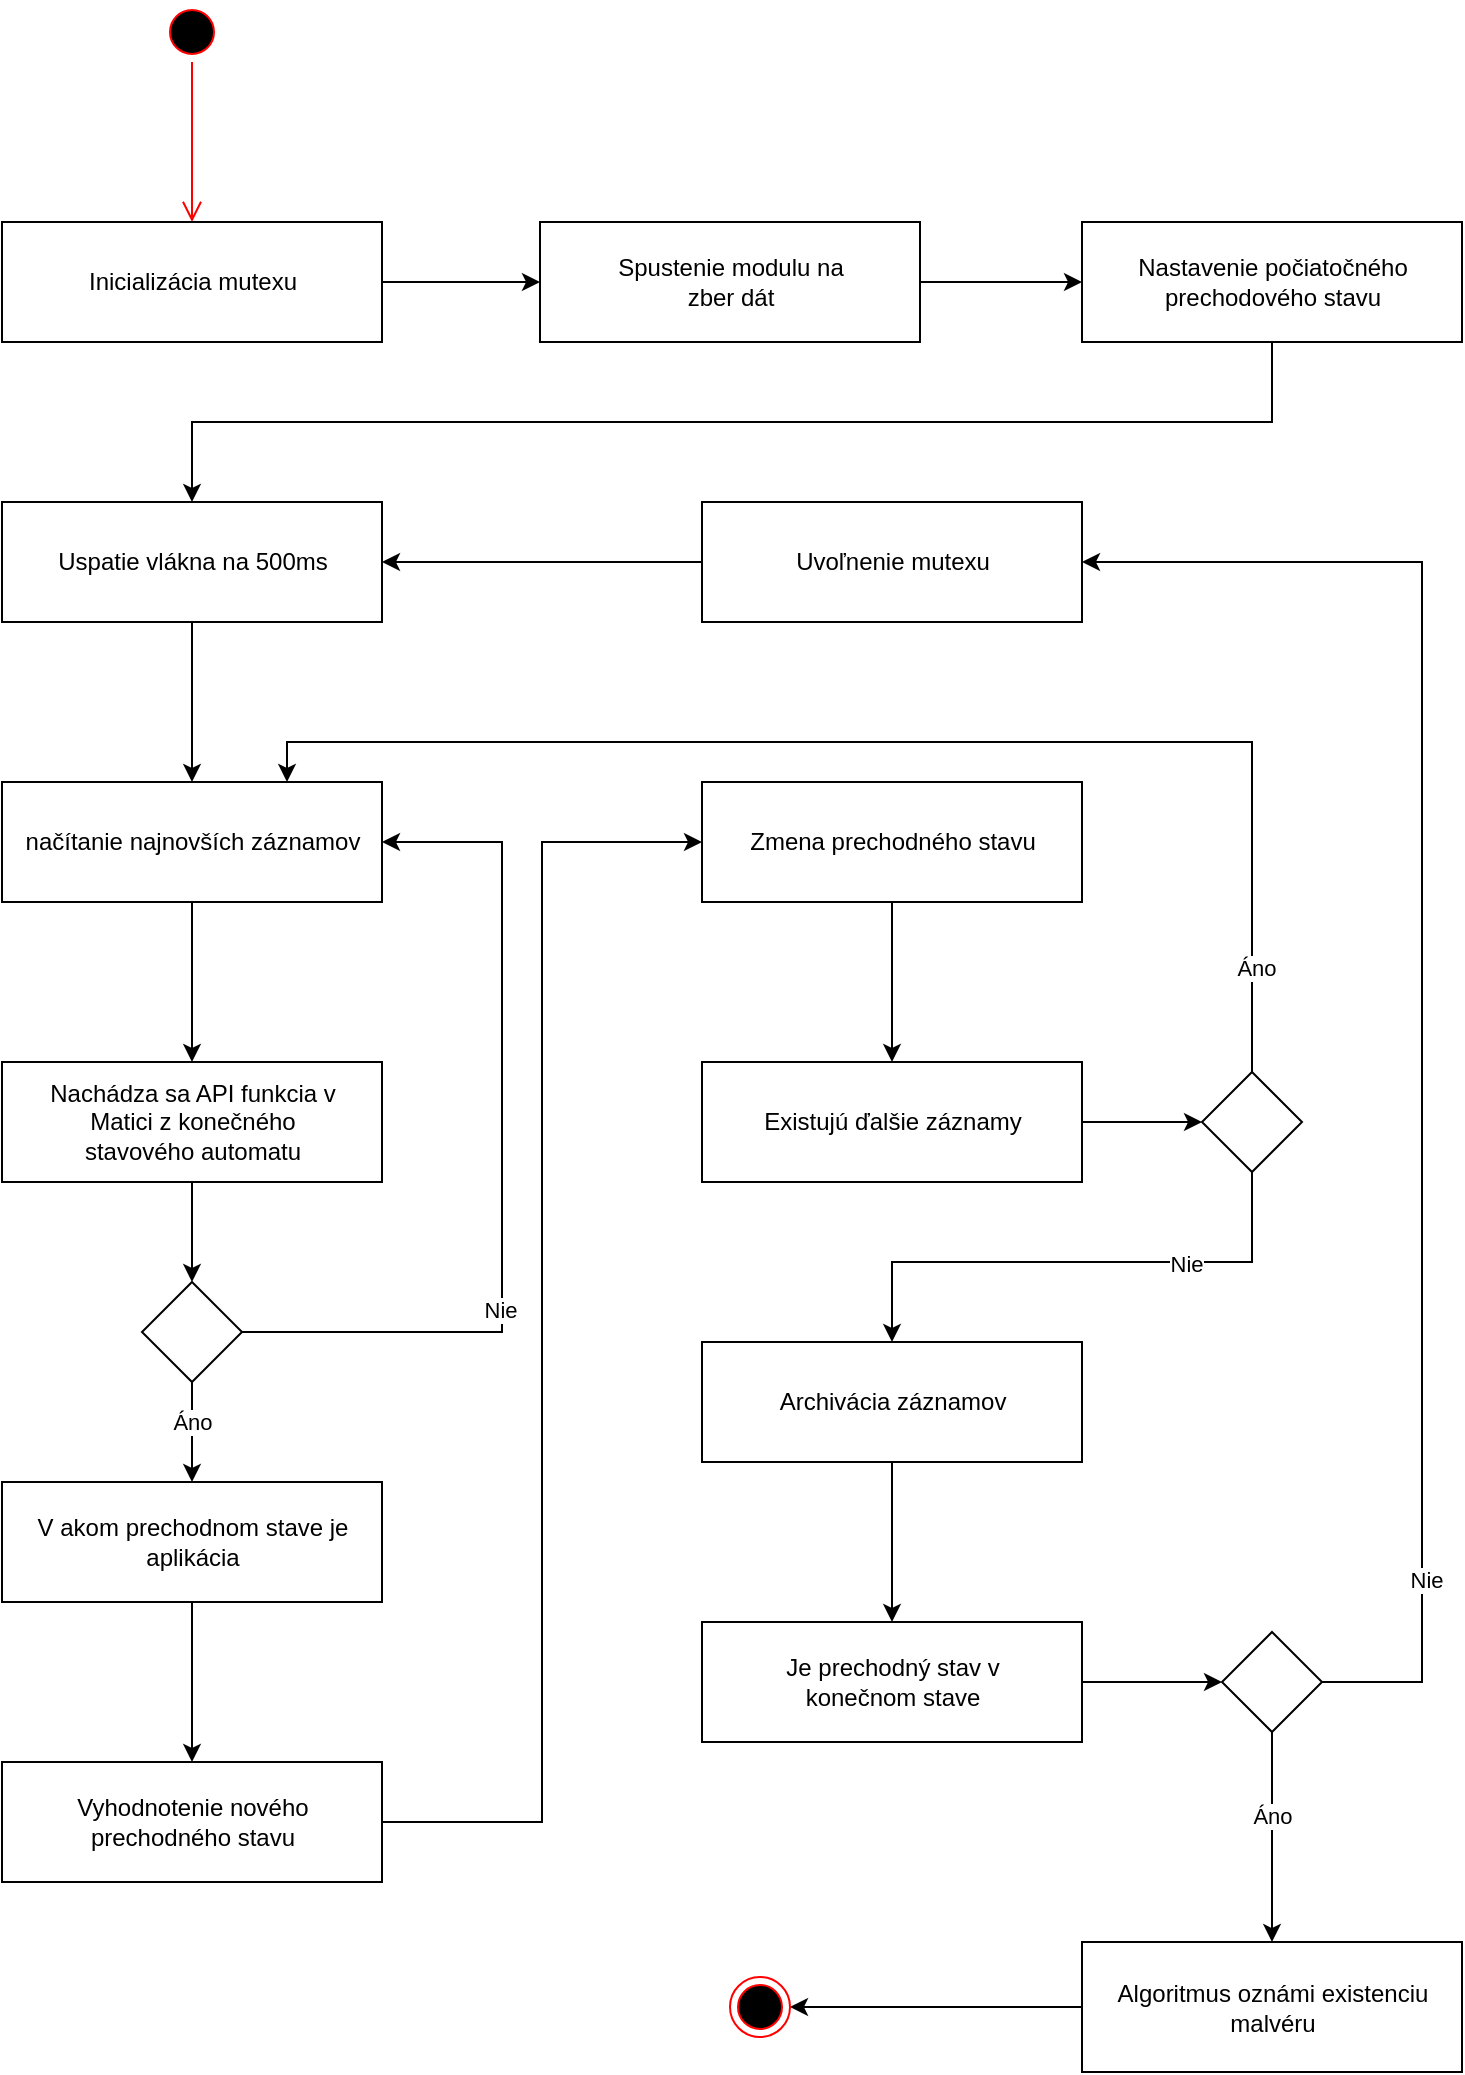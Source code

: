 <mxfile version="13.1.12" type="device"><diagram id="OIvYCp-qX91b3lmoMvnO" name="Stránka-"><mxGraphModel dx="1038" dy="548" grid="1" gridSize="10" guides="1" tooltips="1" connect="1" arrows="1" fold="1" page="1" pageScale="1" pageWidth="827" pageHeight="1169" math="0" shadow="0"><root><mxCell id="0"/><mxCell id="1" parent="0"/><mxCell id="cnfa5hPBiZKRaSgytIHd-1" value="" style="ellipse;html=1;shape=startState;fillColor=#000000;strokeColor=#ff0000;" parent="1" vertex="1"><mxGeometry x="130" y="70" width="30" height="30" as="geometry"/></mxCell><mxCell id="cnfa5hPBiZKRaSgytIHd-2" value="" style="edgeStyle=orthogonalEdgeStyle;html=1;verticalAlign=bottom;endArrow=open;endSize=8;strokeColor=#ff0000;" parent="1" source="cnfa5hPBiZKRaSgytIHd-1" target="cnfa5hPBiZKRaSgytIHd-3" edge="1"><mxGeometry relative="1" as="geometry"><mxPoint x="250" y="150" as="targetPoint"/></mxGeometry></mxCell><mxCell id="cnfa5hPBiZKRaSgytIHd-9" style="edgeStyle=orthogonalEdgeStyle;rounded=0;orthogonalLoop=1;jettySize=auto;html=1;entryX=0;entryY=0.5;entryDx=0;entryDy=0;" parent="1" source="cnfa5hPBiZKRaSgytIHd-3" target="cnfa5hPBiZKRaSgytIHd-8" edge="1"><mxGeometry relative="1" as="geometry"/></mxCell><mxCell id="cnfa5hPBiZKRaSgytIHd-3" value="Inicializácia mutexu" style="html=1;" parent="1" vertex="1"><mxGeometry x="50" y="180" width="190" height="60" as="geometry"/></mxCell><mxCell id="cnfa5hPBiZKRaSgytIHd-12" style="edgeStyle=orthogonalEdgeStyle;rounded=0;orthogonalLoop=1;jettySize=auto;html=1;entryX=0;entryY=0.5;entryDx=0;entryDy=0;" parent="1" source="cnfa5hPBiZKRaSgytIHd-8" target="cnfa5hPBiZKRaSgytIHd-11" edge="1"><mxGeometry relative="1" as="geometry"/></mxCell><mxCell id="cnfa5hPBiZKRaSgytIHd-8" value="Spustenie modulu na &lt;br&gt;zber dát" style="html=1;" parent="1" vertex="1"><mxGeometry x="319" y="180" width="190" height="60" as="geometry"/></mxCell><mxCell id="cnfa5hPBiZKRaSgytIHd-17" style="edgeStyle=orthogonalEdgeStyle;rounded=0;orthogonalLoop=1;jettySize=auto;html=1;entryX=0.5;entryY=0;entryDx=0;entryDy=0;" parent="1" source="cnfa5hPBiZKRaSgytIHd-11" target="cnfa5hPBiZKRaSgytIHd-15" edge="1"><mxGeometry relative="1" as="geometry"><Array as="points"><mxPoint x="685" y="280"/><mxPoint x="145" y="280"/></Array></mxGeometry></mxCell><mxCell id="cnfa5hPBiZKRaSgytIHd-11" value="Nastavenie počiatočného&lt;br&gt;prechodového stavu" style="html=1;" parent="1" vertex="1"><mxGeometry x="590" y="180" width="190" height="60" as="geometry"/></mxCell><mxCell id="cnfa5hPBiZKRaSgytIHd-21" style="edgeStyle=orthogonalEdgeStyle;rounded=0;orthogonalLoop=1;jettySize=auto;html=1;entryX=0.5;entryY=0;entryDx=0;entryDy=0;" parent="1" source="cnfa5hPBiZKRaSgytIHd-15" target="cnfa5hPBiZKRaSgytIHd-19" edge="1"><mxGeometry relative="1" as="geometry"><mxPoint x="145" y="450" as="targetPoint"/></mxGeometry></mxCell><mxCell id="cnfa5hPBiZKRaSgytIHd-15" value="Uspatie vlákna na 500ms" style="html=1;" parent="1" vertex="1"><mxGeometry x="50" y="320" width="190" height="60" as="geometry"/></mxCell><mxCell id="cnfa5hPBiZKRaSgytIHd-35" style="edgeStyle=orthogonalEdgeStyle;rounded=0;orthogonalLoop=1;jettySize=auto;html=1;entryX=0.5;entryY=0;entryDx=0;entryDy=0;" parent="1" source="cnfa5hPBiZKRaSgytIHd-19" target="cnfa5hPBiZKRaSgytIHd-23" edge="1"><mxGeometry relative="1" as="geometry"/></mxCell><mxCell id="cnfa5hPBiZKRaSgytIHd-19" value="načítanie najnovších záznamov" style="html=1;" parent="1" vertex="1"><mxGeometry x="50" y="460" width="190" height="60" as="geometry"/></mxCell><mxCell id="cnfa5hPBiZKRaSgytIHd-25" style="edgeStyle=orthogonalEdgeStyle;rounded=0;orthogonalLoop=1;jettySize=auto;html=1;" parent="1" source="cnfa5hPBiZKRaSgytIHd-23" edge="1"><mxGeometry relative="1" as="geometry"><mxPoint x="145" y="710" as="targetPoint"/></mxGeometry></mxCell><mxCell id="cnfa5hPBiZKRaSgytIHd-23" value="Nachádza sa API funkcia v &lt;br&gt;Matici z konečného&lt;br&gt;stavového automatu" style="html=1;" parent="1" vertex="1"><mxGeometry x="50" y="600" width="190" height="60" as="geometry"/></mxCell><mxCell id="cnfa5hPBiZKRaSgytIHd-27" style="edgeStyle=orthogonalEdgeStyle;rounded=0;orthogonalLoop=1;jettySize=auto;html=1;entryX=1;entryY=0.5;entryDx=0;entryDy=0;" parent="1" source="cnfa5hPBiZKRaSgytIHd-24" target="cnfa5hPBiZKRaSgytIHd-19" edge="1"><mxGeometry relative="1" as="geometry"><mxPoint x="260" y="630" as="targetPoint"/><Array as="points"><mxPoint x="300" y="735"/><mxPoint x="300" y="490"/></Array></mxGeometry></mxCell><mxCell id="cnfa5hPBiZKRaSgytIHd-28" value="Nie" style="edgeLabel;html=1;align=center;verticalAlign=middle;resizable=0;points=[];" parent="cnfa5hPBiZKRaSgytIHd-27" vertex="1" connectable="0"><mxGeometry x="-0.349" y="1" relative="1" as="geometry"><mxPoint as="offset"/></mxGeometry></mxCell><mxCell id="cnfa5hPBiZKRaSgytIHd-30" value="" style="edgeStyle=orthogonalEdgeStyle;rounded=0;orthogonalLoop=1;jettySize=auto;html=1;" parent="1" source="cnfa5hPBiZKRaSgytIHd-24" target="cnfa5hPBiZKRaSgytIHd-29" edge="1"><mxGeometry relative="1" as="geometry"><Array as="points"><mxPoint x="145" y="810"/><mxPoint x="145" y="810"/></Array></mxGeometry></mxCell><mxCell id="cnfa5hPBiZKRaSgytIHd-33" value="Áno" style="edgeLabel;html=1;align=center;verticalAlign=middle;resizable=0;points=[];" parent="cnfa5hPBiZKRaSgytIHd-30" vertex="1" connectable="0"><mxGeometry x="-0.2" y="20" relative="1" as="geometry"><mxPoint x="-20" as="offset"/></mxGeometry></mxCell><mxCell id="cnfa5hPBiZKRaSgytIHd-24" value="" style="rhombus;whiteSpace=wrap;html=1;" parent="1" vertex="1"><mxGeometry x="120" y="710" width="50" height="50" as="geometry"/></mxCell><mxCell id="cnfa5hPBiZKRaSgytIHd-37" value="" style="edgeStyle=orthogonalEdgeStyle;rounded=0;orthogonalLoop=1;jettySize=auto;html=1;" parent="1" source="cnfa5hPBiZKRaSgytIHd-29" target="cnfa5hPBiZKRaSgytIHd-36" edge="1"><mxGeometry relative="1" as="geometry"><Array as="points"><mxPoint x="145" y="910"/><mxPoint x="145" y="910"/></Array></mxGeometry></mxCell><mxCell id="cnfa5hPBiZKRaSgytIHd-29" value="V akom prechodnom stave je&lt;br&gt;aplikácia" style="html=1;" parent="1" vertex="1"><mxGeometry x="50" y="810" width="190" height="60" as="geometry"/></mxCell><mxCell id="cnfa5hPBiZKRaSgytIHd-40" style="edgeStyle=orthogonalEdgeStyle;rounded=0;orthogonalLoop=1;jettySize=auto;html=1;entryX=0;entryY=0.5;entryDx=0;entryDy=0;" parent="1" source="cnfa5hPBiZKRaSgytIHd-36" target="cnfa5hPBiZKRaSgytIHd-39" edge="1"><mxGeometry relative="1" as="geometry"/></mxCell><mxCell id="cnfa5hPBiZKRaSgytIHd-36" value="Vyhodnotenie nového&lt;br&gt;prechodného stavu" style="html=1;" parent="1" vertex="1"><mxGeometry x="50" y="950" width="190" height="60" as="geometry"/></mxCell><mxCell id="cnfa5hPBiZKRaSgytIHd-45" style="edgeStyle=orthogonalEdgeStyle;rounded=0;orthogonalLoop=1;jettySize=auto;html=1;entryX=0.5;entryY=0;entryDx=0;entryDy=0;" parent="1" source="cnfa5hPBiZKRaSgytIHd-39" target="cnfa5hPBiZKRaSgytIHd-44" edge="1"><mxGeometry relative="1" as="geometry"/></mxCell><mxCell id="cnfa5hPBiZKRaSgytIHd-39" value="Zmena prechodného stavu" style="html=1;" parent="1" vertex="1"><mxGeometry x="400" y="460" width="190" height="60" as="geometry"/></mxCell><mxCell id="cnfa5hPBiZKRaSgytIHd-47" style="edgeStyle=orthogonalEdgeStyle;rounded=0;orthogonalLoop=1;jettySize=auto;html=1;entryX=0;entryY=0.5;entryDx=0;entryDy=0;" parent="1" source="cnfa5hPBiZKRaSgytIHd-44" target="cnfa5hPBiZKRaSgytIHd-46" edge="1"><mxGeometry relative="1" as="geometry"/></mxCell><mxCell id="cnfa5hPBiZKRaSgytIHd-44" value="Existujú ďalšie záznamy" style="html=1;" parent="1" vertex="1"><mxGeometry x="400" y="600" width="190" height="60" as="geometry"/></mxCell><mxCell id="cnfa5hPBiZKRaSgytIHd-51" style="edgeStyle=orthogonalEdgeStyle;rounded=0;orthogonalLoop=1;jettySize=auto;html=1;entryX=0.75;entryY=0;entryDx=0;entryDy=0;" parent="1" source="cnfa5hPBiZKRaSgytIHd-46" target="cnfa5hPBiZKRaSgytIHd-19" edge="1"><mxGeometry relative="1" as="geometry"><Array as="points"><mxPoint x="675" y="440"/><mxPoint x="193" y="440"/></Array></mxGeometry></mxCell><mxCell id="cnfa5hPBiZKRaSgytIHd-53" value="Áno" style="edgeLabel;html=1;align=center;verticalAlign=middle;resizable=0;points=[];" parent="cnfa5hPBiZKRaSgytIHd-51" vertex="1" connectable="0"><mxGeometry x="-0.843" y="-2" relative="1" as="geometry"><mxPoint as="offset"/></mxGeometry></mxCell><mxCell id="cnfa5hPBiZKRaSgytIHd-55" style="edgeStyle=orthogonalEdgeStyle;rounded=0;orthogonalLoop=1;jettySize=auto;html=1;entryX=0.5;entryY=0;entryDx=0;entryDy=0;" parent="1" source="cnfa5hPBiZKRaSgytIHd-46" target="cnfa5hPBiZKRaSgytIHd-54" edge="1"><mxGeometry relative="1" as="geometry"><Array as="points"><mxPoint x="675" y="700"/><mxPoint x="495" y="700"/></Array></mxGeometry></mxCell><mxCell id="cnfa5hPBiZKRaSgytIHd-56" value="Nie" style="edgeLabel;html=1;align=center;verticalAlign=middle;resizable=0;points=[];" parent="cnfa5hPBiZKRaSgytIHd-55" vertex="1" connectable="0"><mxGeometry x="-0.66" y="-33" relative="1" as="geometry"><mxPoint x="-33" y="34" as="offset"/></mxGeometry></mxCell><mxCell id="cnfa5hPBiZKRaSgytIHd-46" value="" style="rhombus;whiteSpace=wrap;html=1;" parent="1" vertex="1"><mxGeometry x="650" y="605" width="50" height="50" as="geometry"/></mxCell><mxCell id="cnfa5hPBiZKRaSgytIHd-76" value="" style="edgeStyle=orthogonalEdgeStyle;rounded=0;orthogonalLoop=1;jettySize=auto;html=1;" parent="1" source="cnfa5hPBiZKRaSgytIHd-54" target="cnfa5hPBiZKRaSgytIHd-57" edge="1"><mxGeometry relative="1" as="geometry"><Array as="points"><mxPoint x="495" y="860"/><mxPoint x="495" y="860"/></Array></mxGeometry></mxCell><mxCell id="cnfa5hPBiZKRaSgytIHd-54" value="Archivácia záznamov" style="html=1;" parent="1" vertex="1"><mxGeometry x="400" y="740" width="190" height="60" as="geometry"/></mxCell><mxCell id="cnfa5hPBiZKRaSgytIHd-59" style="edgeStyle=orthogonalEdgeStyle;rounded=0;orthogonalLoop=1;jettySize=auto;html=1;entryX=0;entryY=0.5;entryDx=0;entryDy=0;" parent="1" source="cnfa5hPBiZKRaSgytIHd-57" target="cnfa5hPBiZKRaSgytIHd-58" edge="1"><mxGeometry relative="1" as="geometry"/></mxCell><mxCell id="cnfa5hPBiZKRaSgytIHd-57" value="Je prechodný stav v &lt;br&gt;konečnom stave" style="html=1;" parent="1" vertex="1"><mxGeometry x="400" y="880" width="190" height="60" as="geometry"/></mxCell><mxCell id="cnfa5hPBiZKRaSgytIHd-67" style="edgeStyle=orthogonalEdgeStyle;rounded=0;orthogonalLoop=1;jettySize=auto;html=1;entryX=1;entryY=0.5;entryDx=0;entryDy=0;" parent="1" source="cnfa5hPBiZKRaSgytIHd-58" target="cnfa5hPBiZKRaSgytIHd-64" edge="1"><mxGeometry relative="1" as="geometry"><Array as="points"><mxPoint x="760" y="910"/><mxPoint x="760" y="350"/></Array></mxGeometry></mxCell><mxCell id="cnfa5hPBiZKRaSgytIHd-68" value="Nie" style="edgeLabel;html=1;align=center;verticalAlign=middle;resizable=0;points=[];" parent="cnfa5hPBiZKRaSgytIHd-67" vertex="1" connectable="0"><mxGeometry x="-0.74" y="-2" relative="1" as="geometry"><mxPoint as="offset"/></mxGeometry></mxCell><mxCell id="cnfa5hPBiZKRaSgytIHd-70" style="edgeStyle=orthogonalEdgeStyle;rounded=0;orthogonalLoop=1;jettySize=auto;html=1;entryX=0.5;entryY=0;entryDx=0;entryDy=0;" parent="1" source="cnfa5hPBiZKRaSgytIHd-58" edge="1"><mxGeometry relative="1" as="geometry"><mxPoint x="685" y="1040" as="targetPoint"/><Array as="points"><mxPoint x="685" y="1000"/><mxPoint x="685" y="1000"/></Array></mxGeometry></mxCell><mxCell id="cnfa5hPBiZKRaSgytIHd-71" value="Áno" style="edgeLabel;html=1;align=center;verticalAlign=middle;resizable=0;points=[];" parent="cnfa5hPBiZKRaSgytIHd-70" vertex="1" connectable="0"><mxGeometry x="-0.208" relative="1" as="geometry"><mxPoint as="offset"/></mxGeometry></mxCell><mxCell id="cnfa5hPBiZKRaSgytIHd-58" value="" style="rhombus;whiteSpace=wrap;html=1;" parent="1" vertex="1"><mxGeometry x="660" y="885" width="50" height="50" as="geometry"/></mxCell><mxCell id="cnfa5hPBiZKRaSgytIHd-74" style="edgeStyle=orthogonalEdgeStyle;rounded=0;orthogonalLoop=1;jettySize=auto;html=1;entryX=1;entryY=0.5;entryDx=0;entryDy=0;" parent="1" source="cnfa5hPBiZKRaSgytIHd-64" target="cnfa5hPBiZKRaSgytIHd-15" edge="1"><mxGeometry relative="1" as="geometry"/></mxCell><mxCell id="cnfa5hPBiZKRaSgytIHd-64" value="Uvoľnenie mutexu" style="html=1;" parent="1" vertex="1"><mxGeometry x="400" y="320" width="190" height="60" as="geometry"/></mxCell><mxCell id="cnfa5hPBiZKRaSgytIHd-83" style="edgeStyle=orthogonalEdgeStyle;rounded=0;orthogonalLoop=1;jettySize=auto;html=1;entryX=1;entryY=0.5;entryDx=0;entryDy=0;" parent="1" source="cnfa5hPBiZKRaSgytIHd-77" target="cnfa5hPBiZKRaSgytIHd-79" edge="1"><mxGeometry relative="1" as="geometry"/></mxCell><mxCell id="cnfa5hPBiZKRaSgytIHd-77" value="Algoritmus oznámi existenciu&lt;br&gt;malvéru" style="html=1;" parent="1" vertex="1"><mxGeometry x="590" y="1040" width="190" height="65" as="geometry"/></mxCell><mxCell id="cnfa5hPBiZKRaSgytIHd-79" value="" style="ellipse;html=1;shape=endState;fillColor=#000000;strokeColor=#ff0000;" parent="1" vertex="1"><mxGeometry x="414" y="1057.5" width="30" height="30" as="geometry"/></mxCell></root></mxGraphModel></diagram></mxfile>
